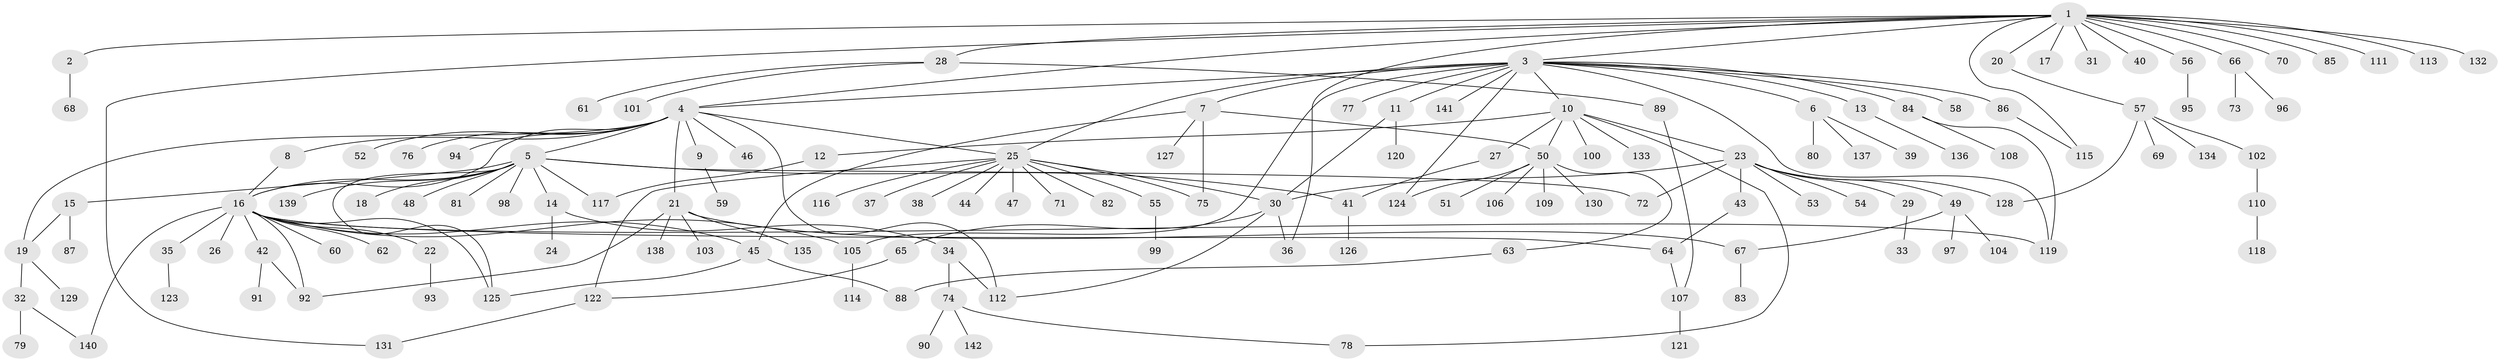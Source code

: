 // coarse degree distribution, {30: 0.009259259259259259, 2: 0.16666666666666666, 12: 0.018518518518518517, 13: 0.018518518518518517, 3: 0.1388888888888889, 4: 0.027777777777777776, 1: 0.5740740740740741, 14: 0.009259259259259259, 5: 0.018518518518518517, 9: 0.009259259259259259, 6: 0.009259259259259259}
// Generated by graph-tools (version 1.1) at 2025/23/03/03/25 07:23:48]
// undirected, 142 vertices, 175 edges
graph export_dot {
graph [start="1"]
  node [color=gray90,style=filled];
  1;
  2;
  3;
  4;
  5;
  6;
  7;
  8;
  9;
  10;
  11;
  12;
  13;
  14;
  15;
  16;
  17;
  18;
  19;
  20;
  21;
  22;
  23;
  24;
  25;
  26;
  27;
  28;
  29;
  30;
  31;
  32;
  33;
  34;
  35;
  36;
  37;
  38;
  39;
  40;
  41;
  42;
  43;
  44;
  45;
  46;
  47;
  48;
  49;
  50;
  51;
  52;
  53;
  54;
  55;
  56;
  57;
  58;
  59;
  60;
  61;
  62;
  63;
  64;
  65;
  66;
  67;
  68;
  69;
  70;
  71;
  72;
  73;
  74;
  75;
  76;
  77;
  78;
  79;
  80;
  81;
  82;
  83;
  84;
  85;
  86;
  87;
  88;
  89;
  90;
  91;
  92;
  93;
  94;
  95;
  96;
  97;
  98;
  99;
  100;
  101;
  102;
  103;
  104;
  105;
  106;
  107;
  108;
  109;
  110;
  111;
  112;
  113;
  114;
  115;
  116;
  117;
  118;
  119;
  120;
  121;
  122;
  123;
  124;
  125;
  126;
  127;
  128;
  129;
  130;
  131;
  132;
  133;
  134;
  135;
  136;
  137;
  138;
  139;
  140;
  141;
  142;
  1 -- 2;
  1 -- 3;
  1 -- 4;
  1 -- 17;
  1 -- 20;
  1 -- 28;
  1 -- 31;
  1 -- 36;
  1 -- 40;
  1 -- 56;
  1 -- 66;
  1 -- 70;
  1 -- 85;
  1 -- 111;
  1 -- 113;
  1 -- 115;
  1 -- 131;
  1 -- 132;
  2 -- 68;
  3 -- 4;
  3 -- 6;
  3 -- 7;
  3 -- 10;
  3 -- 11;
  3 -- 13;
  3 -- 25;
  3 -- 58;
  3 -- 77;
  3 -- 84;
  3 -- 86;
  3 -- 105;
  3 -- 119;
  3 -- 124;
  3 -- 141;
  4 -- 5;
  4 -- 8;
  4 -- 9;
  4 -- 16;
  4 -- 19;
  4 -- 21;
  4 -- 25;
  4 -- 46;
  4 -- 52;
  4 -- 76;
  4 -- 94;
  4 -- 112;
  5 -- 14;
  5 -- 15;
  5 -- 16;
  5 -- 18;
  5 -- 41;
  5 -- 48;
  5 -- 72;
  5 -- 81;
  5 -- 98;
  5 -- 117;
  5 -- 125;
  5 -- 139;
  6 -- 39;
  6 -- 80;
  6 -- 137;
  7 -- 45;
  7 -- 50;
  7 -- 75;
  7 -- 127;
  8 -- 16;
  9 -- 59;
  10 -- 12;
  10 -- 23;
  10 -- 27;
  10 -- 50;
  10 -- 78;
  10 -- 100;
  10 -- 133;
  11 -- 30;
  11 -- 120;
  12 -- 117;
  13 -- 136;
  14 -- 24;
  14 -- 34;
  15 -- 19;
  15 -- 87;
  16 -- 22;
  16 -- 26;
  16 -- 35;
  16 -- 42;
  16 -- 45;
  16 -- 60;
  16 -- 62;
  16 -- 64;
  16 -- 92;
  16 -- 105;
  16 -- 119;
  16 -- 125;
  16 -- 140;
  19 -- 32;
  19 -- 129;
  20 -- 57;
  21 -- 67;
  21 -- 92;
  21 -- 103;
  21 -- 135;
  21 -- 138;
  22 -- 93;
  23 -- 29;
  23 -- 30;
  23 -- 43;
  23 -- 49;
  23 -- 53;
  23 -- 54;
  23 -- 72;
  23 -- 128;
  25 -- 30;
  25 -- 37;
  25 -- 38;
  25 -- 44;
  25 -- 47;
  25 -- 55;
  25 -- 71;
  25 -- 75;
  25 -- 82;
  25 -- 116;
  25 -- 122;
  27 -- 41;
  28 -- 61;
  28 -- 89;
  28 -- 101;
  29 -- 33;
  30 -- 36;
  30 -- 65;
  30 -- 112;
  32 -- 79;
  32 -- 140;
  34 -- 74;
  34 -- 112;
  35 -- 123;
  41 -- 126;
  42 -- 91;
  42 -- 92;
  43 -- 64;
  45 -- 88;
  45 -- 125;
  49 -- 67;
  49 -- 97;
  49 -- 104;
  50 -- 51;
  50 -- 63;
  50 -- 106;
  50 -- 109;
  50 -- 124;
  50 -- 130;
  55 -- 99;
  56 -- 95;
  57 -- 69;
  57 -- 102;
  57 -- 128;
  57 -- 134;
  63 -- 88;
  64 -- 107;
  65 -- 122;
  66 -- 73;
  66 -- 96;
  67 -- 83;
  74 -- 78;
  74 -- 90;
  74 -- 142;
  84 -- 108;
  84 -- 119;
  86 -- 115;
  89 -- 107;
  102 -- 110;
  105 -- 114;
  107 -- 121;
  110 -- 118;
  122 -- 131;
}
